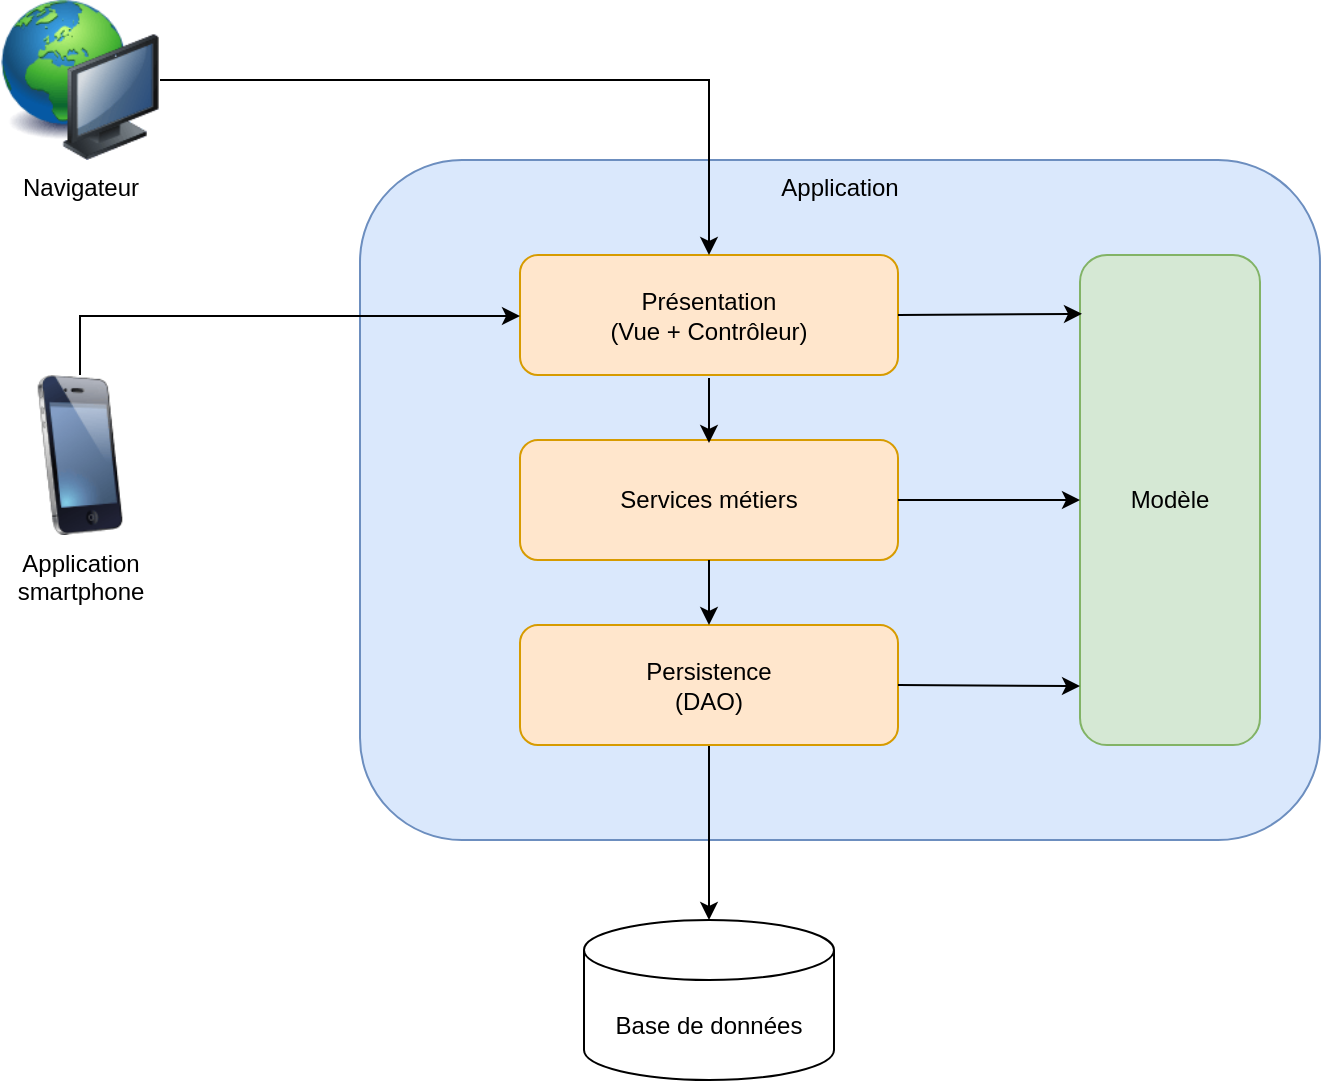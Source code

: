 <mxfile version="20.5.1" type="github"><diagram id="cATtNzwjD7Lj-70ag6L9" name="Page-1"><mxGraphModel dx="1235" dy="684" grid="1" gridSize="10" guides="1" tooltips="1" connect="1" arrows="1" fold="1" page="1" pageScale="1" pageWidth="827" pageHeight="1169" math="0" shadow="0"><root><mxCell id="0"/><mxCell id="1" parent="0"/><mxCell id="nE-i-KLI3XWtBKoIq2O1-1" value="Application" style="rounded=1;whiteSpace=wrap;html=1;labelPosition=center;verticalLabelPosition=middle;align=center;verticalAlign=top;labelBackgroundColor=none;fillColor=#dae8fc;strokeColor=#6c8ebf;spacingTop=0;" vertex="1" parent="1"><mxGeometry x="260" y="210" width="480" height="340" as="geometry"/></mxCell><mxCell id="nE-i-KLI3XWtBKoIq2O1-2" value="Modèle" style="rounded=1;whiteSpace=wrap;html=1;labelBackgroundColor=none;fillColor=#d5e8d4;strokeColor=#82b366;" vertex="1" parent="1"><mxGeometry x="620" y="257.5" width="90" height="245" as="geometry"/></mxCell><mxCell id="nE-i-KLI3XWtBKoIq2O1-3" value="Présentation&lt;br&gt;(Vue + Contrôleur)" style="rounded=1;whiteSpace=wrap;html=1;labelBackgroundColor=none;fillColor=#ffe6cc;strokeColor=#d79b00;" vertex="1" parent="1"><mxGeometry x="340" y="257.5" width="189" height="60" as="geometry"/></mxCell><mxCell id="nE-i-KLI3XWtBKoIq2O1-4" value="Services métiers" style="rounded=1;whiteSpace=wrap;html=1;labelBackgroundColor=none;fillColor=#ffe6cc;strokeColor=#d79b00;" vertex="1" parent="1"><mxGeometry x="340" y="350" width="189" height="60" as="geometry"/></mxCell><mxCell id="nE-i-KLI3XWtBKoIq2O1-22" value="" style="edgeStyle=orthogonalEdgeStyle;rounded=0;orthogonalLoop=1;jettySize=auto;html=1;" edge="1" parent="1" source="nE-i-KLI3XWtBKoIq2O1-5" target="nE-i-KLI3XWtBKoIq2O1-21"><mxGeometry relative="1" as="geometry"/></mxCell><mxCell id="nE-i-KLI3XWtBKoIq2O1-5" value="Persistence&lt;br&gt;(DAO)" style="rounded=1;whiteSpace=wrap;html=1;labelBackgroundColor=none;fillColor=#ffe6cc;strokeColor=#d79b00;" vertex="1" parent="1"><mxGeometry x="340" y="442.5" width="189" height="60" as="geometry"/></mxCell><mxCell id="nE-i-KLI3XWtBKoIq2O1-6" value="" style="endArrow=classic;html=1;rounded=0;exitX=1;exitY=0.5;exitDx=0;exitDy=0;entryX=0;entryY=0.5;entryDx=0;entryDy=0;" edge="1" parent="1" source="nE-i-KLI3XWtBKoIq2O1-4" target="nE-i-KLI3XWtBKoIq2O1-2"><mxGeometry width="50" height="50" relative="1" as="geometry"><mxPoint x="390" y="360" as="sourcePoint"/><mxPoint x="540" y="363" as="targetPoint"/></mxGeometry></mxCell><mxCell id="nE-i-KLI3XWtBKoIq2O1-7" value="" style="endArrow=classic;html=1;rounded=0;exitX=1;exitY=0.5;exitDx=0;exitDy=0;entryX=0.011;entryY=0.12;entryDx=0;entryDy=0;entryPerimeter=0;" edge="1" parent="1" source="nE-i-KLI3XWtBKoIq2O1-3" target="nE-i-KLI3XWtBKoIq2O1-2"><mxGeometry width="50" height="50" relative="1" as="geometry"><mxPoint x="509" y="286.5" as="sourcePoint"/><mxPoint x="540" y="290" as="targetPoint"/></mxGeometry></mxCell><mxCell id="nE-i-KLI3XWtBKoIq2O1-10" value="" style="endArrow=classic;html=1;rounded=0;exitX=1;exitY=0.5;exitDx=0;exitDy=0;" edge="1" parent="1" source="nE-i-KLI3XWtBKoIq2O1-5"><mxGeometry width="50" height="50" relative="1" as="geometry"><mxPoint x="499" y="440" as="sourcePoint"/><mxPoint x="620" y="473" as="targetPoint"/></mxGeometry></mxCell><mxCell id="nE-i-KLI3XWtBKoIq2O1-11" value="" style="endArrow=classic;html=1;rounded=0;exitX=0.5;exitY=1;exitDx=0;exitDy=0;" edge="1" parent="1" source="nE-i-KLI3XWtBKoIq2O1-4" target="nE-i-KLI3XWtBKoIq2O1-5"><mxGeometry width="50" height="50" relative="1" as="geometry"><mxPoint x="390" y="360" as="sourcePoint"/><mxPoint x="440" y="310" as="targetPoint"/></mxGeometry></mxCell><mxCell id="nE-i-KLI3XWtBKoIq2O1-13" value="" style="endArrow=classic;html=1;rounded=0;exitX=0.5;exitY=1;exitDx=0;exitDy=0;" edge="1" parent="1"><mxGeometry width="50" height="50" relative="1" as="geometry"><mxPoint x="434.5" y="319" as="sourcePoint"/><mxPoint x="434.5" y="351.5" as="targetPoint"/></mxGeometry></mxCell><mxCell id="nE-i-KLI3XWtBKoIq2O1-18" style="edgeStyle=orthogonalEdgeStyle;rounded=0;orthogonalLoop=1;jettySize=auto;html=1;" edge="1" parent="1" source="nE-i-KLI3XWtBKoIq2O1-16" target="nE-i-KLI3XWtBKoIq2O1-3"><mxGeometry relative="1" as="geometry"/></mxCell><mxCell id="nE-i-KLI3XWtBKoIq2O1-16" value="Navigateur" style="image;html=1;image=img/lib/clip_art/computers/Network_128x128.png;labelBackgroundColor=none;" vertex="1" parent="1"><mxGeometry x="80" y="130" width="80" height="80" as="geometry"/></mxCell><mxCell id="nE-i-KLI3XWtBKoIq2O1-19" style="edgeStyle=orthogonalEdgeStyle;rounded=0;orthogonalLoop=1;jettySize=auto;html=1;" edge="1" parent="1" source="nE-i-KLI3XWtBKoIq2O1-17" target="nE-i-KLI3XWtBKoIq2O1-3"><mxGeometry relative="1" as="geometry"><Array as="points"><mxPoint x="200" y="288"/><mxPoint x="200" y="288"/></Array></mxGeometry></mxCell><mxCell id="nE-i-KLI3XWtBKoIq2O1-17" value="Application &lt;br&gt;smartphone" style="image;html=1;image=img/lib/clip_art/telecommunication/iPhone_128x128.png;labelBackgroundColor=none;" vertex="1" parent="1"><mxGeometry x="80" y="317.5" width="80" height="80" as="geometry"/></mxCell><mxCell id="nE-i-KLI3XWtBKoIq2O1-21" value="Base de données" style="shape=cylinder3;whiteSpace=wrap;html=1;boundedLbl=1;backgroundOutline=1;size=15;labelBackgroundColor=none;" vertex="1" parent="1"><mxGeometry x="372" y="590" width="125" height="80" as="geometry"/></mxCell></root></mxGraphModel></diagram></mxfile>